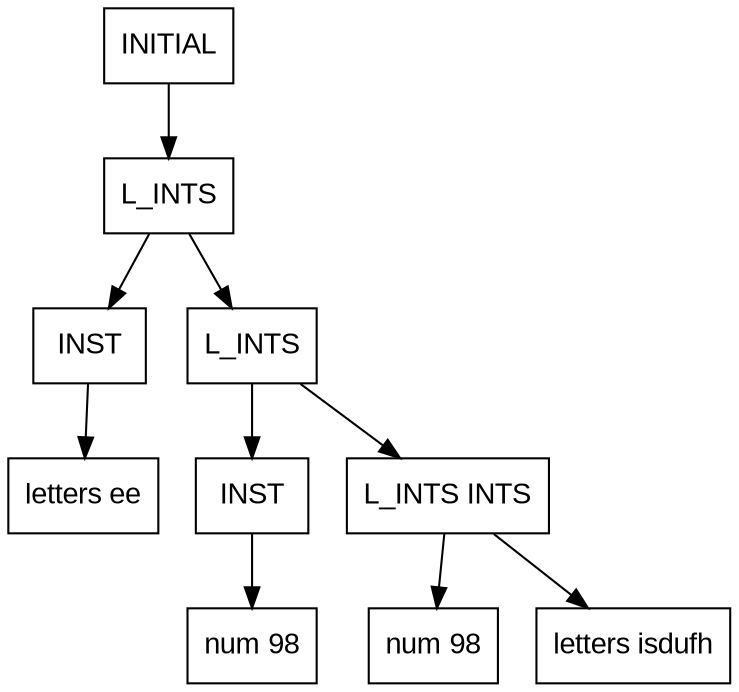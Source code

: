 digraph "round-table" {
    // sdag[dfg][fgs]   
    node[shape=box fontname="Arial" fillcolor="white" style=filled]
    A [label="INITIAL"]
    B [label="L_INTS"]
 
    // Lo que contiene la lista
    A -> B

    J [label="INST"]
    C [label="INST"]
    D [label="L_INTS INTS"]
    K [label="L_INTS"]
    B -> C 
    B -> K
    K -> D
    K -> J

    # EJEMPLO 78(isdufh 98 ee)
    I [label="num 98"]
    H [label="letters ee"]
    F [label="num 98"]
    G [label="letters isdufh"]
    J -> I 
    C -> H
    D -> G
    D -> F

}


/*
INITIAL : parentesis_o L_INTS parentesis_c
       | corchete_o L_INTS corchete_c
       | L_INTS

L_INTS : L_INTS INTS
       | INST   

INTS : num
       | letters
       | corchete_O L_INTS corchete_C
       | parentesis_O L_INTS parentesis_C
*/